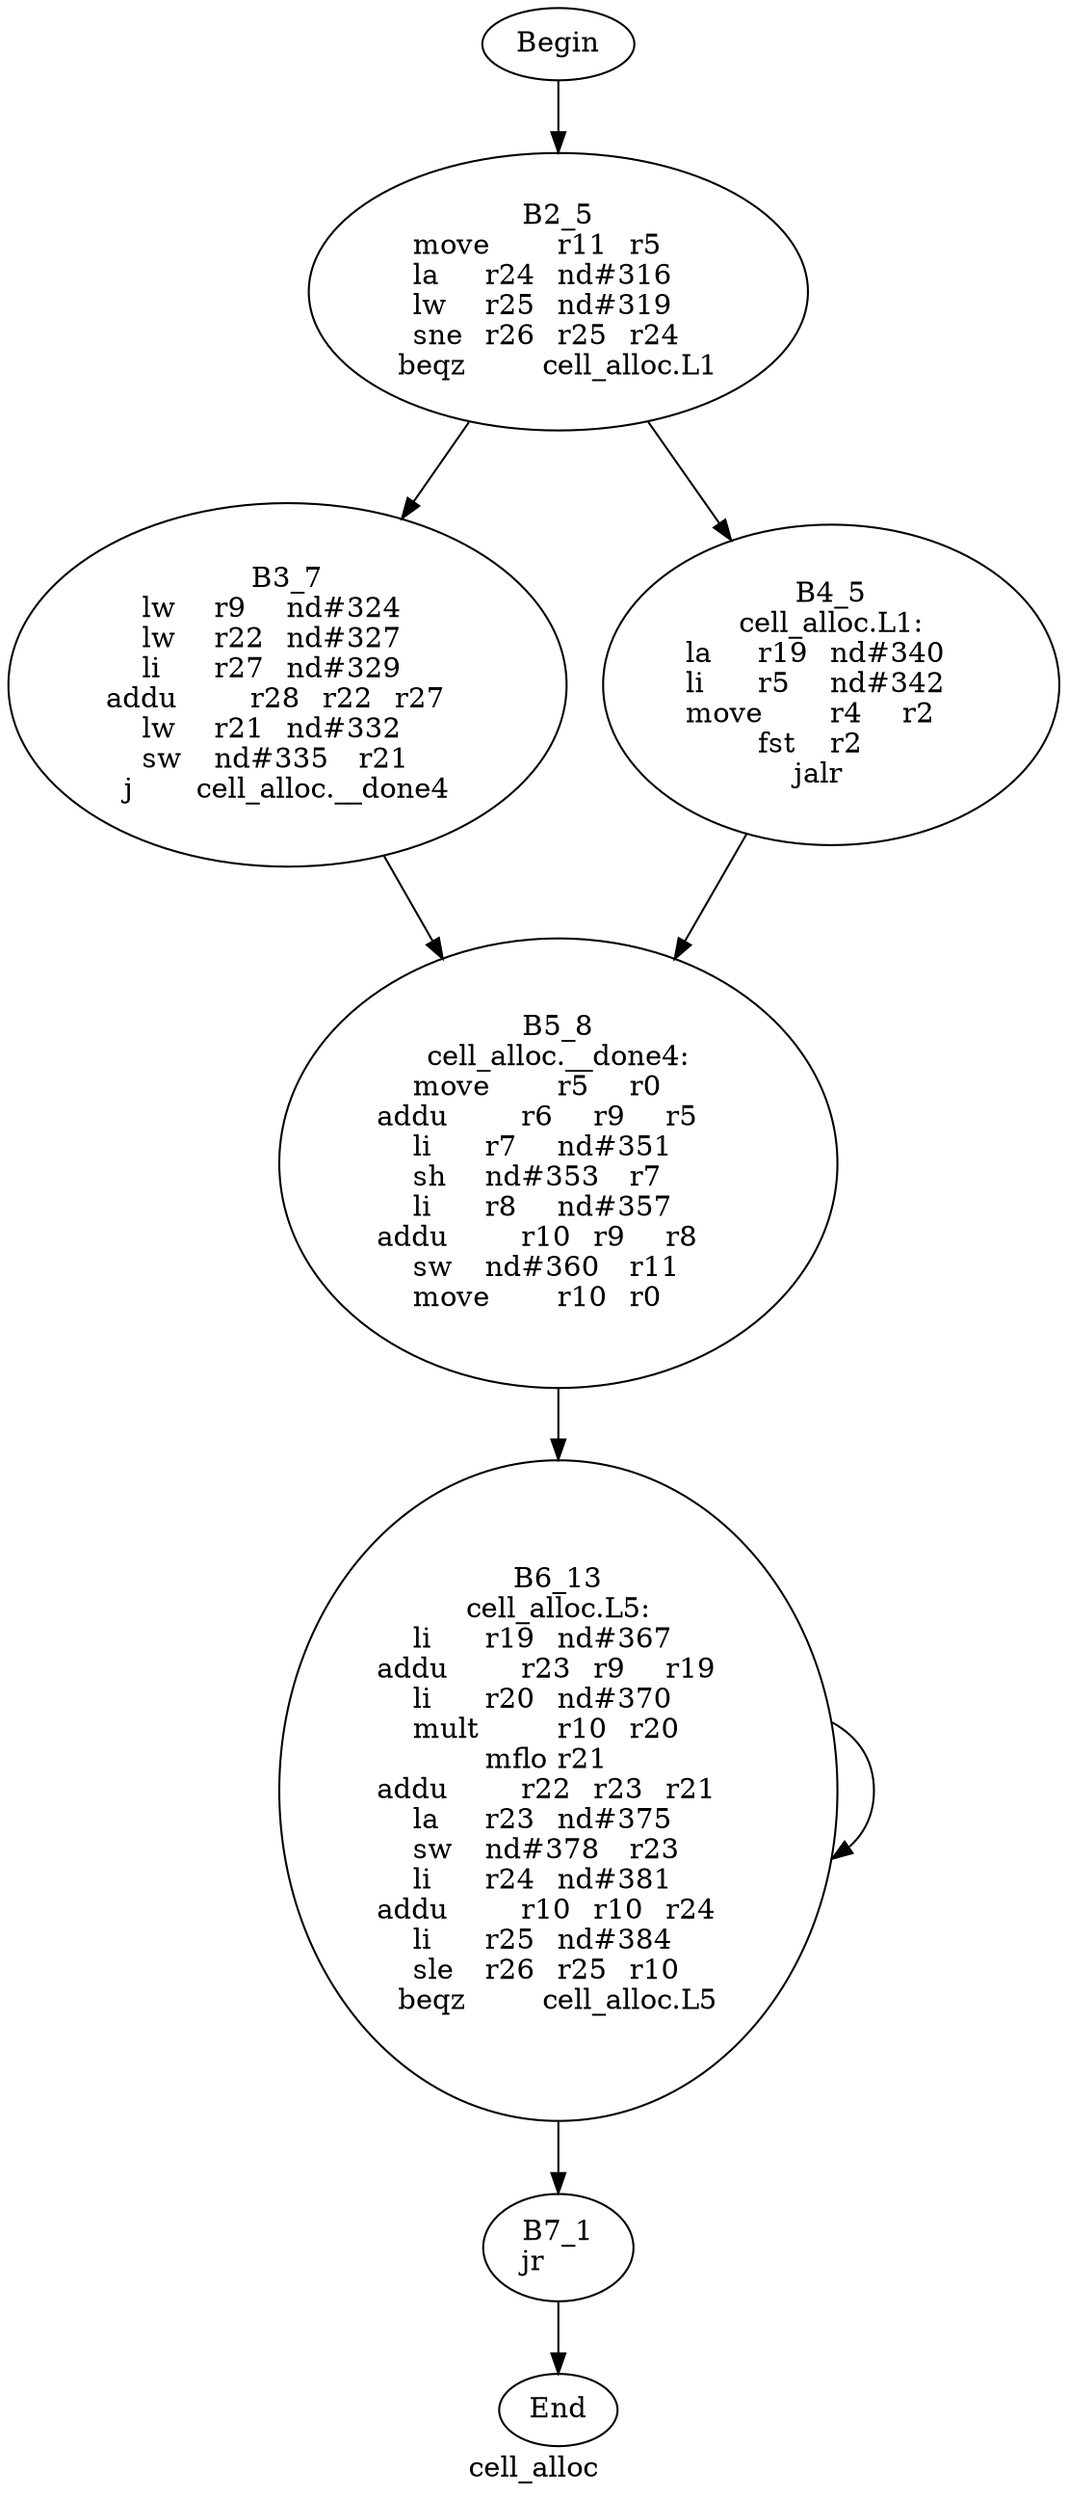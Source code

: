 digraph G{
	label = "cell_alloc"	style = "dashed";
	color = purple;
	Node0 [label = "Begin"];
	Node0 -> {Node2 }
	Node1 [label = "End"];
	Node1 -> {}
	Node2 [label = "B2_5\nmove	r11	r5	\nla	r24	nd#316	\nlw	r25	nd#319	\nsne	r26	r25	r24	\nbeqz	cell_alloc.L1\n"];
	Node2 -> {Node3 Node4 }
	Node3 [label = "B3_7\nlw	r9	nd#324	\nlw	r22	nd#327	\nli	r27	nd#329	\naddu	r28	r22	r27	\nlw	r21	nd#332	\nsw	nd#335	r21	\nj	cell_alloc.__done4\n"];
	Node3 -> {Node5 }
	Node4 [label = "B4_5\ncell_alloc.L1:\nla	r19	nd#340	\nli	r5	nd#342	\nmove	r4	r2	\nfst	r2	\njalr	\n"];
	Node4 -> {Node5 }
	Node5 [label = "B5_8\ncell_alloc.__done4:\nmove	r5	r0	\naddu	r6	r9	r5	\nli	r7	nd#351	\nsh	nd#353	r7	\nli	r8	nd#357	\naddu	r10	r9	r8	\nsw	nd#360	r11	\nmove	r10	r0	\n"];
	Node5 -> {Node6 }
	Node6 [label = "B6_13\ncell_alloc.L5:\nli	r19	nd#367	\naddu	r23	r9	r19	\nli	r20	nd#370	\nmult	r10	r20	\nmflo	r21	\naddu	r22	r23	r21	\nla	r23	nd#375	\nsw	nd#378	r23	\nli	r24	nd#381	\naddu	r10	r10	r24	\nli	r25	nd#384	\nsle	r26	r25	r10	\nbeqz	cell_alloc.L5\n"];
	Node6 -> {Node7 Node6 }
	Node7 [label = "B7_1\njr	\n"];
	Node7 -> {Node1 }
}
